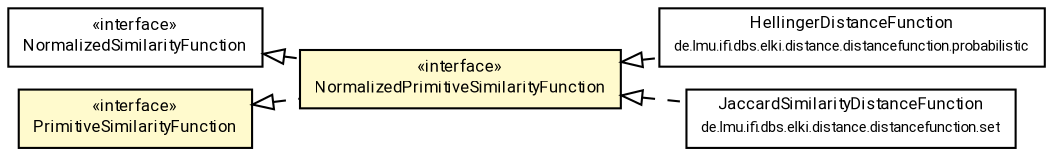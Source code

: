 #!/usr/local/bin/dot
#
# Class diagram 
# Generated by UMLGraph version R5_7_2-60-g0e99a6 (http://www.spinellis.gr/umlgraph/)
#

digraph G {
	graph [fontnames="svg"]
	edge [fontname="Roboto",fontsize=7,labelfontname="Roboto",labelfontsize=7,color="black"];
	node [fontname="Roboto",fontcolor="black",fontsize=8,shape=plaintext,margin=0,width=0,height=0];
	nodesep=0.15;
	ranksep=0.25;
	rankdir=LR;
	// de.lmu.ifi.dbs.elki.distance.similarityfunction.NormalizedSimilarityFunction<O>
	c7414941 [label=<<table title="de.lmu.ifi.dbs.elki.distance.similarityfunction.NormalizedSimilarityFunction" border="0" cellborder="1" cellspacing="0" cellpadding="2" href="NormalizedSimilarityFunction.html" target="_parent">
		<tr><td><table border="0" cellspacing="0" cellpadding="1">
		<tr><td align="center" balign="center"> &#171;interface&#187; </td></tr>
		<tr><td align="center" balign="center"> <font face="Roboto">NormalizedSimilarityFunction</font> </td></tr>
		</table></td></tr>
		</table>>, URL="NormalizedSimilarityFunction.html"];
	// de.lmu.ifi.dbs.elki.distance.similarityfunction.PrimitiveSimilarityFunction<O>
	c7414942 [label=<<table title="de.lmu.ifi.dbs.elki.distance.similarityfunction.PrimitiveSimilarityFunction" border="0" cellborder="1" cellspacing="0" cellpadding="2" bgcolor="LemonChiffon" href="PrimitiveSimilarityFunction.html" target="_parent">
		<tr><td><table border="0" cellspacing="0" cellpadding="1">
		<tr><td align="center" balign="center"> &#171;interface&#187; </td></tr>
		<tr><td align="center" balign="center"> <font face="Roboto">PrimitiveSimilarityFunction</font> </td></tr>
		</table></td></tr>
		</table>>, URL="PrimitiveSimilarityFunction.html"];
	// de.lmu.ifi.dbs.elki.distance.similarityfunction.NormalizedPrimitiveSimilarityFunction<O>
	c7414943 [label=<<table title="de.lmu.ifi.dbs.elki.distance.similarityfunction.NormalizedPrimitiveSimilarityFunction" border="0" cellborder="1" cellspacing="0" cellpadding="2" bgcolor="lemonChiffon" href="NormalizedPrimitiveSimilarityFunction.html" target="_parent">
		<tr><td><table border="0" cellspacing="0" cellpadding="1">
		<tr><td align="center" balign="center"> &#171;interface&#187; </td></tr>
		<tr><td align="center" balign="center"> <font face="Roboto">NormalizedPrimitiveSimilarityFunction</font> </td></tr>
		</table></td></tr>
		</table>>, URL="NormalizedPrimitiveSimilarityFunction.html"];
	// de.lmu.ifi.dbs.elki.distance.distancefunction.probabilistic.HellingerDistanceFunction
	c7415270 [label=<<table title="de.lmu.ifi.dbs.elki.distance.distancefunction.probabilistic.HellingerDistanceFunction" border="0" cellborder="1" cellspacing="0" cellpadding="2" href="../distancefunction/probabilistic/HellingerDistanceFunction.html" target="_parent">
		<tr><td><table border="0" cellspacing="0" cellpadding="1">
		<tr><td align="center" balign="center"> <font face="Roboto">HellingerDistanceFunction</font> </td></tr>
		<tr><td align="center" balign="center"> <font face="Roboto" point-size="7.0">de.lmu.ifi.dbs.elki.distance.distancefunction.probabilistic</font> </td></tr>
		</table></td></tr>
		</table>>, URL="../distancefunction/probabilistic/HellingerDistanceFunction.html"];
	// de.lmu.ifi.dbs.elki.distance.distancefunction.set.JaccardSimilarityDistanceFunction
	c7415338 [label=<<table title="de.lmu.ifi.dbs.elki.distance.distancefunction.set.JaccardSimilarityDistanceFunction" border="0" cellborder="1" cellspacing="0" cellpadding="2" href="../distancefunction/set/JaccardSimilarityDistanceFunction.html" target="_parent">
		<tr><td><table border="0" cellspacing="0" cellpadding="1">
		<tr><td align="center" balign="center"> <font face="Roboto">JaccardSimilarityDistanceFunction</font> </td></tr>
		<tr><td align="center" balign="center"> <font face="Roboto" point-size="7.0">de.lmu.ifi.dbs.elki.distance.distancefunction.set</font> </td></tr>
		</table></td></tr>
		</table>>, URL="../distancefunction/set/JaccardSimilarityDistanceFunction.html"];
	// de.lmu.ifi.dbs.elki.distance.similarityfunction.NormalizedPrimitiveSimilarityFunction<O> implements de.lmu.ifi.dbs.elki.distance.similarityfunction.PrimitiveSimilarityFunction<O>
	c7414942 -> c7414943 [arrowtail=empty,style=dashed,dir=back,weight=9];
	// de.lmu.ifi.dbs.elki.distance.similarityfunction.NormalizedPrimitiveSimilarityFunction<O> implements de.lmu.ifi.dbs.elki.distance.similarityfunction.NormalizedSimilarityFunction<O>
	c7414941 -> c7414943 [arrowtail=empty,style=dashed,dir=back,weight=9];
	// de.lmu.ifi.dbs.elki.distance.distancefunction.probabilistic.HellingerDistanceFunction implements de.lmu.ifi.dbs.elki.distance.similarityfunction.NormalizedPrimitiveSimilarityFunction<O>
	c7414943 -> c7415270 [arrowtail=empty,style=dashed,dir=back,weight=9];
	// de.lmu.ifi.dbs.elki.distance.distancefunction.set.JaccardSimilarityDistanceFunction implements de.lmu.ifi.dbs.elki.distance.similarityfunction.NormalizedPrimitiveSimilarityFunction<O>
	c7414943 -> c7415338 [arrowtail=empty,style=dashed,dir=back,weight=9];
}

